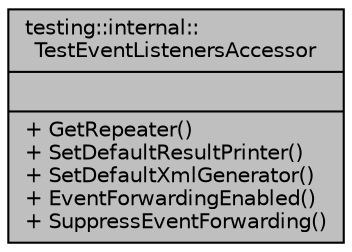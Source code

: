 digraph "testing::internal::TestEventListenersAccessor"
{
 // LATEX_PDF_SIZE
  bgcolor="transparent";
  edge [fontname="Helvetica",fontsize="10",labelfontname="Helvetica",labelfontsize="10"];
  node [fontname="Helvetica",fontsize="10",shape=record];
  Node1 [label="{testing::internal::\lTestEventListenersAccessor\n||+ GetRepeater()\l+ SetDefaultResultPrinter()\l+ SetDefaultXmlGenerator()\l+ EventForwardingEnabled()\l+ SuppressEventForwarding()\l}",height=0.2,width=0.4,color="black", fillcolor="grey75", style="filled", fontcolor="black",tooltip=" "];
}
